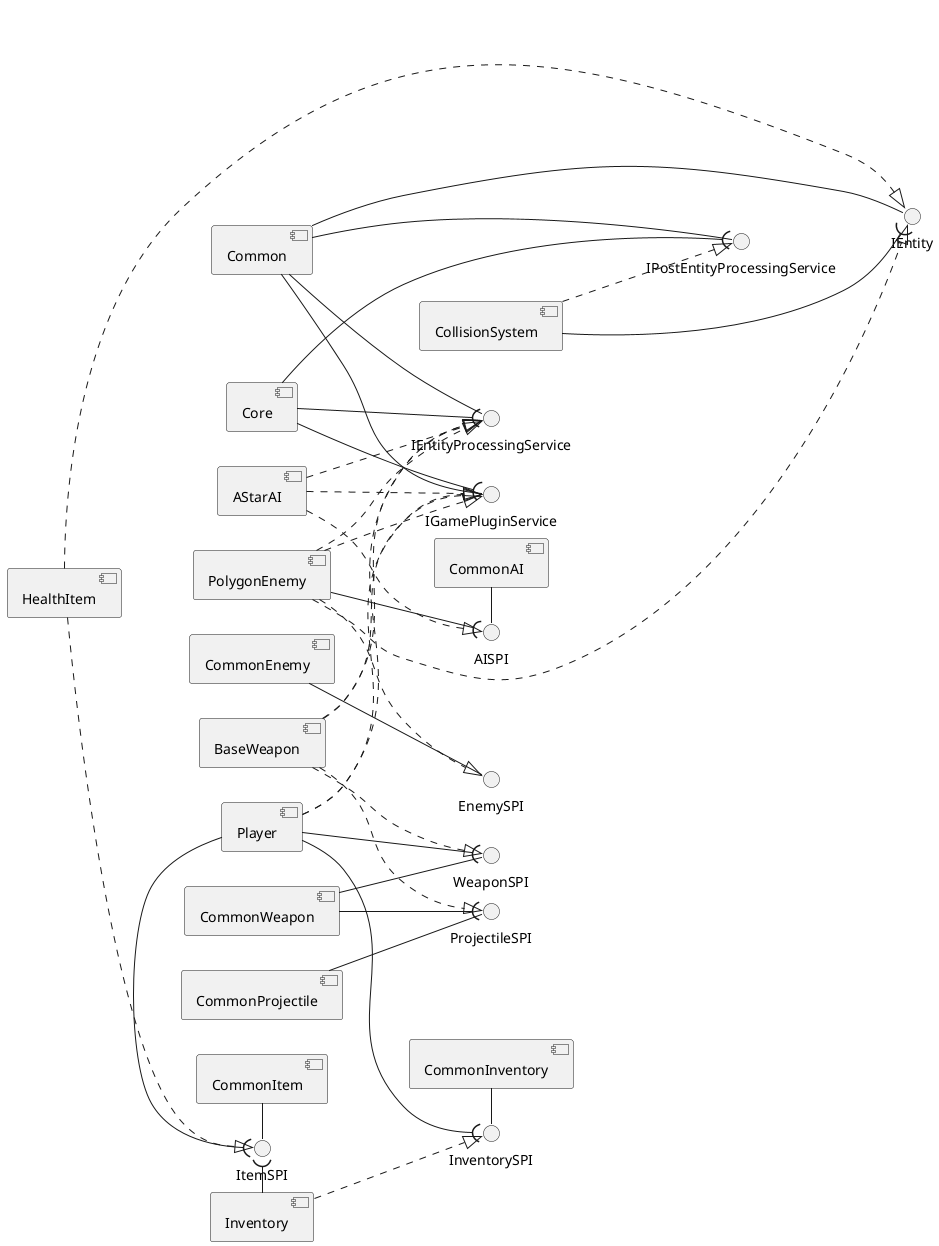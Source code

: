 @startuml
'https://plantuml.com/component-diagram
'skinparam linetype ortho
'skinparam linetype polyline
'top to bottom direction
left to right direction
'skinparam nodesep 40
'skinparam ranksep 50


[Core]

[Core] -( IGamePluginService
[Core] --( IEntityProcessingService
[Core] ---( IPostEntityProcessingService


[Common]
[Common] - IGamePluginService
[Common] -- IEntityProcessingService
[Common] --- IPostEntityProcessingService
[Common] ---- IEntity


[Player]
[Player] -( WeaponSPI
[Player] ..|> IEntityProcessingService
[Player] ..|> IGamePluginService
[Player] -( InventorySPI
[Player] -( ItemSPI


[CollisionSystem]
[CollisionSystem] -( IEntity
[CollisionSystem] ..|> IPostEntityProcessingService


[CommonProjectile]
[CommonProjectile] -- ProjectileSPI



'[BaseProjectile]
'[BaseProjectile] ..|> ProjectileSPI
'[CommonProjectile] ..|> IEntity


[CommonWeapon]
[CommonWeapon] -- WeaponSPI

[CommonWeapon] -( ProjectileSPI


[BaseWeapon]

[BaseWeapon] ..|> ProjectileSPI
[BaseWeapon] ..|> WeaponSPI
[BaseWeapon] ..|> IEntityProcessingService
[BaseWeapon] ..|> IGamePluginService


[CommonEnemy]
[CommonEnemy] -- EnemySPI


[PolygonEnemy]

[PolygonEnemy] -( AISPI
[PolygonEnemy] ..|> EnemySPI
[PolygonEnemy] ..|> IEntity
[PolygonEnemy] ..|> IEntityProcessingService
[PolygonEnemy] ..|> IGamePluginService


[CommonAI]
[CommonAI] - AISPI


[AStarAI]
[AStarAI] ..|> AISPI
[AStarAI] ..|> IGamePluginService
[AStarAI] ..|> IEntityProcessingService



[CommonInventory]
[CommonInventory] - InventorySPI

[Inventory]
[Inventory] ..|> InventorySPI
[Inventory] -( ItemSPI


[CommonItem]
[CommonItem] - ItemSPI


[HealthItem]
[HealthItem] ..|> ItemSPI
[HealthItem] ..|> IEntity







@enduml
